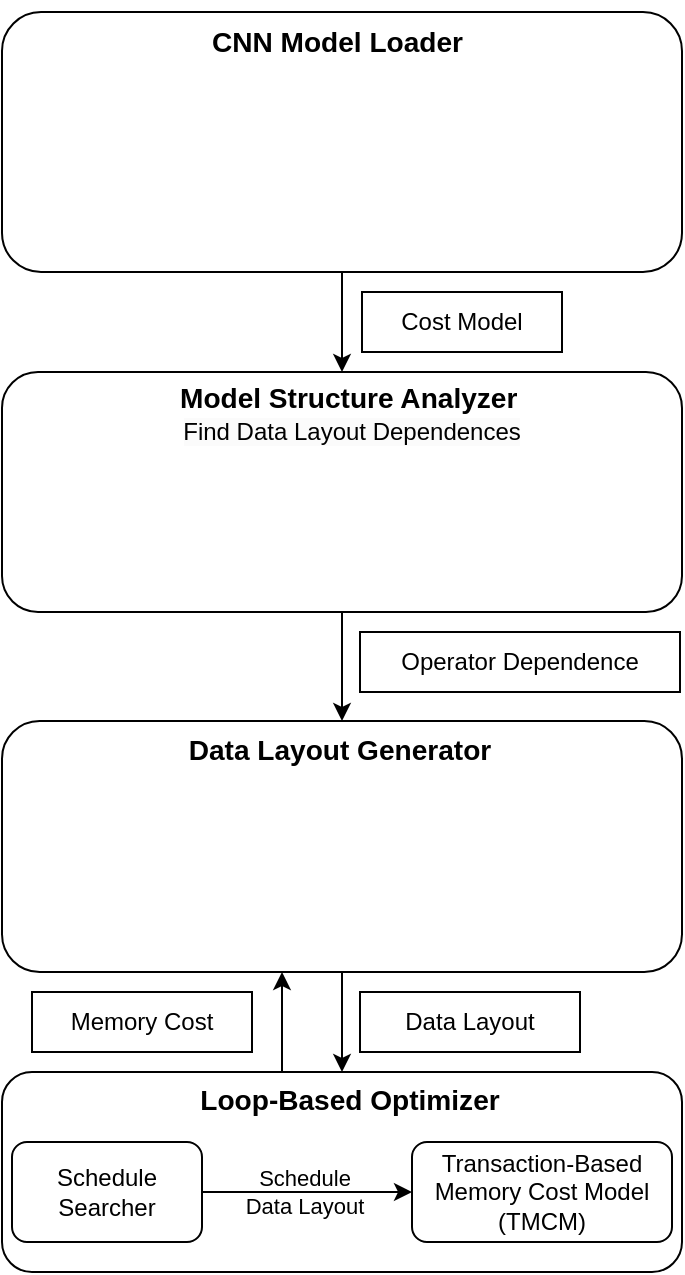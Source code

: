 <mxfile version="21.6.2" type="github">
  <diagram name="第 1 页" id="4KTFI6dIkRmabg9O_lOe">
    <mxGraphModel dx="1232" dy="705" grid="1" gridSize="10" guides="1" tooltips="1" connect="1" arrows="1" fold="1" page="1" pageScale="1" pageWidth="827" pageHeight="1169" math="1" shadow="0">
      <root>
        <mxCell id="0" />
        <mxCell id="1" parent="0" />
        <mxCell id="_jNH9uC8JHxy9Wg56hyx-3" value="" style="edgeStyle=orthogonalEdgeStyle;rounded=0;orthogonalLoop=1;jettySize=auto;html=1;" edge="1" parent="1" source="_jNH9uC8JHxy9Wg56hyx-1" target="_jNH9uC8JHxy9Wg56hyx-2">
          <mxGeometry relative="1" as="geometry" />
        </mxCell>
        <mxCell id="_jNH9uC8JHxy9Wg56hyx-1" value="" style="rounded=1;whiteSpace=wrap;html=1;" vertex="1" parent="1">
          <mxGeometry x="70" y="170" width="340" height="130" as="geometry" />
        </mxCell>
        <mxCell id="_jNH9uC8JHxy9Wg56hyx-5" value="" style="edgeStyle=orthogonalEdgeStyle;rounded=0;orthogonalLoop=1;jettySize=auto;html=1;" edge="1" parent="1" source="_jNH9uC8JHxy9Wg56hyx-2" target="_jNH9uC8JHxy9Wg56hyx-4">
          <mxGeometry relative="1" as="geometry" />
        </mxCell>
        <mxCell id="_jNH9uC8JHxy9Wg56hyx-2" value="" style="whiteSpace=wrap;html=1;rounded=1;" vertex="1" parent="1">
          <mxGeometry x="70" y="350" width="340" height="120" as="geometry" />
        </mxCell>
        <mxCell id="_jNH9uC8JHxy9Wg56hyx-45" style="edgeStyle=orthogonalEdgeStyle;rounded=0;orthogonalLoop=1;jettySize=auto;html=1;entryX=0.5;entryY=0;entryDx=0;entryDy=0;" edge="1" parent="1" source="_jNH9uC8JHxy9Wg56hyx-4" target="_jNH9uC8JHxy9Wg56hyx-6">
          <mxGeometry relative="1" as="geometry" />
        </mxCell>
        <mxCell id="_jNH9uC8JHxy9Wg56hyx-4" value="" style="whiteSpace=wrap;html=1;rounded=1;" vertex="1" parent="1">
          <mxGeometry x="70" y="524.5" width="340" height="125.5" as="geometry" />
        </mxCell>
        <mxCell id="_jNH9uC8JHxy9Wg56hyx-15" value="Cost Model" style="rounded=0;whiteSpace=wrap;html=1;" vertex="1" parent="1">
          <mxGeometry x="250" y="310" width="100" height="30" as="geometry" />
        </mxCell>
        <mxCell id="_jNH9uC8JHxy9Wg56hyx-16" value="Operator Dependence" style="rounded=0;whiteSpace=wrap;html=1;" vertex="1" parent="1">
          <mxGeometry x="249" y="480" width="160" height="30" as="geometry" />
        </mxCell>
        <mxCell id="_jNH9uC8JHxy9Wg56hyx-17" value="Data Layout" style="rounded=0;whiteSpace=wrap;html=1;" vertex="1" parent="1">
          <mxGeometry x="249" y="660" width="110" height="30" as="geometry" />
        </mxCell>
        <mxCell id="_jNH9uC8JHxy9Wg56hyx-34" value="Memory Cost" style="rounded=0;whiteSpace=wrap;html=1;" vertex="1" parent="1">
          <mxGeometry x="85" y="660" width="110" height="30" as="geometry" />
        </mxCell>
        <mxCell id="_jNH9uC8JHxy9Wg56hyx-36" value="&lt;h3 style=&quot;line-height: 100%;&quot;&gt;Model Structure Analyzer&lt;/h3&gt;" style="text;html=1;strokeColor=none;fillColor=none;spacing=5;spacingTop=-20;whiteSpace=wrap;overflow=hidden;rounded=0;" vertex="1" parent="1">
          <mxGeometry x="154" y="352" width="177" height="30" as="geometry" />
        </mxCell>
        <mxCell id="_jNH9uC8JHxy9Wg56hyx-38" value="&#xa;&lt;span style=&quot;color: rgb(0, 0, 0); font-family: Helvetica; font-size: 12px; font-style: normal; font-variant-ligatures: normal; font-variant-caps: normal; font-weight: 400; letter-spacing: normal; orphans: 2; text-align: left; text-indent: 0px; text-transform: none; widows: 2; word-spacing: 0px; -webkit-text-stroke-width: 0px; background-color: rgb(251, 251, 251); text-decoration-thickness: initial; text-decoration-style: initial; text-decoration-color: initial; float: none; display: inline !important;&quot;&gt;Find Data Layout Dependences&lt;/span&gt;&#xa;&#xa;" style="text;html=1;strokeColor=none;fillColor=none;align=center;verticalAlign=middle;whiteSpace=wrap;rounded=0;" vertex="1" parent="1">
          <mxGeometry x="130" y="372" width="230" height="30" as="geometry" />
        </mxCell>
        <mxCell id="_jNH9uC8JHxy9Wg56hyx-39" value="&lt;h3 style=&quot;line-height: 100%;&quot;&gt;CNN Model Loader&lt;/h3&gt;" style="text;html=1;strokeColor=none;fillColor=none;spacing=5;spacingTop=-20;whiteSpace=wrap;overflow=hidden;rounded=0;" vertex="1" parent="1">
          <mxGeometry x="170" y="174" width="140" height="20" as="geometry" />
        </mxCell>
        <mxCell id="_jNH9uC8JHxy9Wg56hyx-40" value="" style="group" vertex="1" connectable="0" parent="1">
          <mxGeometry x="70" y="700" width="340" height="100" as="geometry" />
        </mxCell>
        <mxCell id="_jNH9uC8JHxy9Wg56hyx-6" value="&lt;div style=&quot;text-align: justify;&quot;&gt;&lt;br&gt;&lt;/div&gt;" style="whiteSpace=wrap;html=1;rounded=1;" vertex="1" parent="_jNH9uC8JHxy9Wg56hyx-40">
          <mxGeometry width="340" height="100" as="geometry" />
        </mxCell>
        <mxCell id="_jNH9uC8JHxy9Wg56hyx-22" value="&lt;h3&gt;Loop-Based Optimizer&lt;/h3&gt;" style="text;html=1;strokeColor=none;fillColor=none;align=center;verticalAlign=middle;whiteSpace=wrap;rounded=0;" vertex="1" parent="_jNH9uC8JHxy9Wg56hyx-40">
          <mxGeometry x="64" y="-1" width="220" height="30" as="geometry" />
        </mxCell>
        <mxCell id="_jNH9uC8JHxy9Wg56hyx-30" value="" style="group" vertex="1" connectable="0" parent="_jNH9uC8JHxy9Wg56hyx-40">
          <mxGeometry x="5" y="35" width="330" height="50" as="geometry" />
        </mxCell>
        <mxCell id="_jNH9uC8JHxy9Wg56hyx-24" value="Transaction-Based Memory Cost Model (TMCM)" style="whiteSpace=wrap;html=1;rounded=1;" vertex="1" parent="_jNH9uC8JHxy9Wg56hyx-30">
          <mxGeometry x="200" width="130" height="50" as="geometry" />
        </mxCell>
        <mxCell id="_jNH9uC8JHxy9Wg56hyx-26" value="" style="edgeStyle=orthogonalEdgeStyle;rounded=0;orthogonalLoop=1;jettySize=auto;html=1;" edge="1" parent="_jNH9uC8JHxy9Wg56hyx-30" source="_jNH9uC8JHxy9Wg56hyx-25" target="_jNH9uC8JHxy9Wg56hyx-24">
          <mxGeometry relative="1" as="geometry" />
        </mxCell>
        <mxCell id="_jNH9uC8JHxy9Wg56hyx-27" value="Schedule&lt;br&gt;Data Layout" style="edgeLabel;html=1;align=center;verticalAlign=middle;resizable=0;points=[];labelBackgroundColor=none;" vertex="1" connectable="0" parent="_jNH9uC8JHxy9Wg56hyx-26">
          <mxGeometry x="0.104" relative="1" as="geometry">
            <mxPoint x="-7" as="offset" />
          </mxGeometry>
        </mxCell>
        <mxCell id="_jNH9uC8JHxy9Wg56hyx-25" value="Schedule Searcher" style="whiteSpace=wrap;html=1;rounded=1;" vertex="1" parent="_jNH9uC8JHxy9Wg56hyx-30">
          <mxGeometry width="95" height="50" as="geometry" />
        </mxCell>
        <mxCell id="_jNH9uC8JHxy9Wg56hyx-43" value="&lt;h3 style=&quot;border-color: var(--border-color);&quot;&gt;Data Layout Generator&lt;/h3&gt;" style="text;html=1;strokeColor=none;fillColor=none;align=center;verticalAlign=middle;whiteSpace=wrap;rounded=0;" vertex="1" parent="1">
          <mxGeometry x="129" y="524" width="220" height="30" as="geometry" />
        </mxCell>
        <mxCell id="_jNH9uC8JHxy9Wg56hyx-47" value="" style="endArrow=classic;html=1;rounded=0;exitX=0.25;exitY=0;exitDx=0;exitDy=0;entryX=0.25;entryY=1;entryDx=0;entryDy=0;" edge="1" parent="1">
          <mxGeometry width="50" height="50" relative="1" as="geometry">
            <mxPoint x="210" y="700" as="sourcePoint" />
            <mxPoint x="210" y="650.0" as="targetPoint" />
          </mxGeometry>
        </mxCell>
      </root>
    </mxGraphModel>
  </diagram>
</mxfile>
